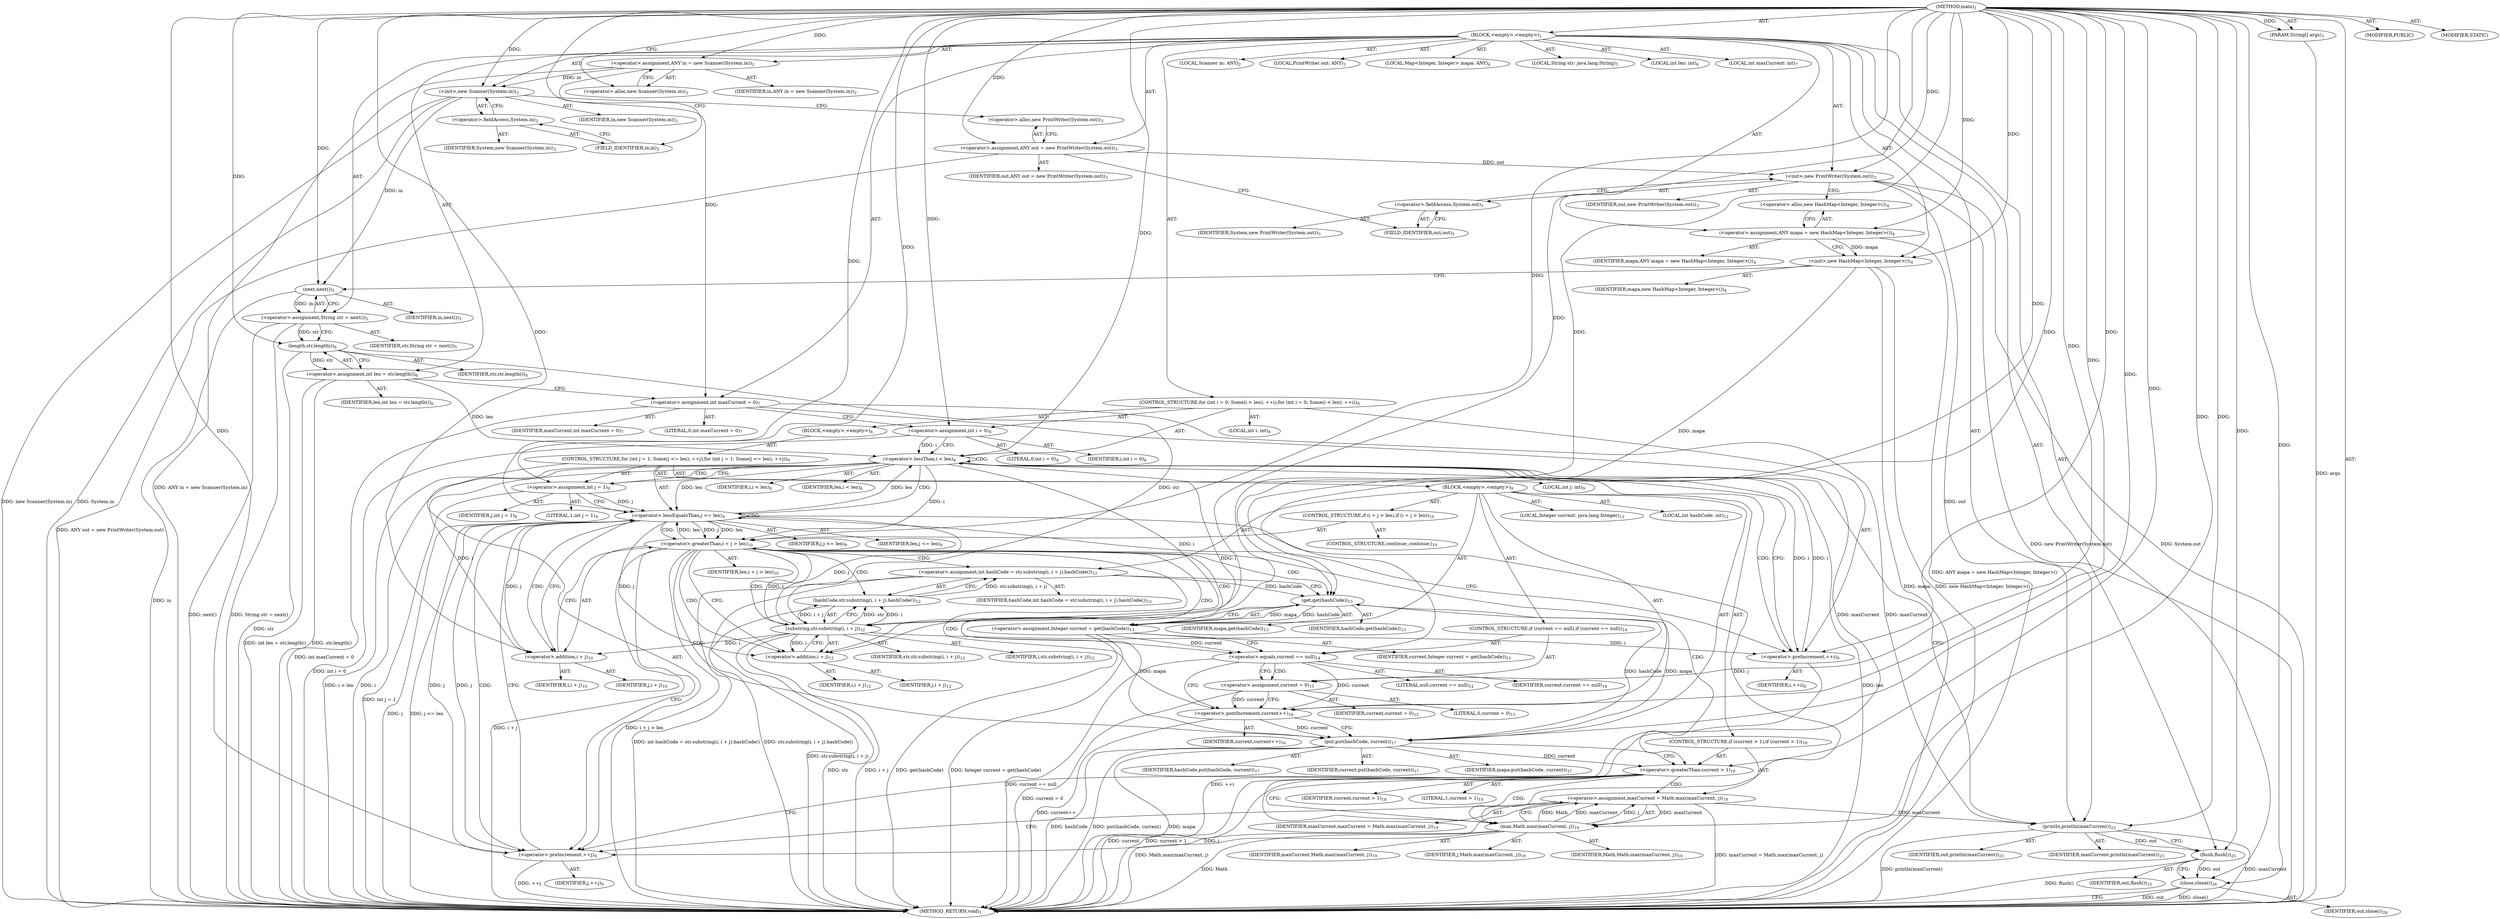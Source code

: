 digraph "main" {  
"23" [label = <(METHOD,main)<SUB>1</SUB>> ]
"24" [label = <(PARAM,String[] args)<SUB>1</SUB>> ]
"25" [label = <(BLOCK,&lt;empty&gt;,&lt;empty&gt;)<SUB>1</SUB>> ]
"4" [label = <(LOCAL,Scanner in: ANY)<SUB>2</SUB>> ]
"26" [label = <(&lt;operator&gt;.assignment,ANY in = new Scanner(System.in))<SUB>2</SUB>> ]
"27" [label = <(IDENTIFIER,in,ANY in = new Scanner(System.in))<SUB>2</SUB>> ]
"28" [label = <(&lt;operator&gt;.alloc,new Scanner(System.in))<SUB>2</SUB>> ]
"29" [label = <(&lt;init&gt;,new Scanner(System.in))<SUB>2</SUB>> ]
"3" [label = <(IDENTIFIER,in,new Scanner(System.in))<SUB>2</SUB>> ]
"30" [label = <(&lt;operator&gt;.fieldAccess,System.in)<SUB>2</SUB>> ]
"31" [label = <(IDENTIFIER,System,new Scanner(System.in))<SUB>2</SUB>> ]
"32" [label = <(FIELD_IDENTIFIER,in,in)<SUB>2</SUB>> ]
"6" [label = <(LOCAL,PrintWriter out: ANY)<SUB>3</SUB>> ]
"33" [label = <(&lt;operator&gt;.assignment,ANY out = new PrintWriter(System.out))<SUB>3</SUB>> ]
"34" [label = <(IDENTIFIER,out,ANY out = new PrintWriter(System.out))<SUB>3</SUB>> ]
"35" [label = <(&lt;operator&gt;.alloc,new PrintWriter(System.out))<SUB>3</SUB>> ]
"36" [label = <(&lt;init&gt;,new PrintWriter(System.out))<SUB>3</SUB>> ]
"5" [label = <(IDENTIFIER,out,new PrintWriter(System.out))<SUB>3</SUB>> ]
"37" [label = <(&lt;operator&gt;.fieldAccess,System.out)<SUB>3</SUB>> ]
"38" [label = <(IDENTIFIER,System,new PrintWriter(System.out))<SUB>3</SUB>> ]
"39" [label = <(FIELD_IDENTIFIER,out,out)<SUB>3</SUB>> ]
"8" [label = <(LOCAL,Map&lt;Integer, Integer&gt; mapa: ANY)<SUB>4</SUB>> ]
"40" [label = <(&lt;operator&gt;.assignment,ANY mapa = new HashMap&lt;Integer, Integer&gt;())<SUB>4</SUB>> ]
"41" [label = <(IDENTIFIER,mapa,ANY mapa = new HashMap&lt;Integer, Integer&gt;())<SUB>4</SUB>> ]
"42" [label = <(&lt;operator&gt;.alloc,new HashMap&lt;Integer, Integer&gt;())<SUB>4</SUB>> ]
"43" [label = <(&lt;init&gt;,new HashMap&lt;Integer, Integer&gt;())<SUB>4</SUB>> ]
"7" [label = <(IDENTIFIER,mapa,new HashMap&lt;Integer, Integer&gt;())<SUB>4</SUB>> ]
"44" [label = <(LOCAL,String str: java.lang.String)<SUB>5</SUB>> ]
"45" [label = <(&lt;operator&gt;.assignment,String str = next())<SUB>5</SUB>> ]
"46" [label = <(IDENTIFIER,str,String str = next())<SUB>5</SUB>> ]
"47" [label = <(next,next())<SUB>5</SUB>> ]
"48" [label = <(IDENTIFIER,in,next())<SUB>5</SUB>> ]
"49" [label = <(LOCAL,int len: int)<SUB>6</SUB>> ]
"50" [label = <(&lt;operator&gt;.assignment,int len = str.length())<SUB>6</SUB>> ]
"51" [label = <(IDENTIFIER,len,int len = str.length())<SUB>6</SUB>> ]
"52" [label = <(length,str.length())<SUB>6</SUB>> ]
"53" [label = <(IDENTIFIER,str,str.length())<SUB>6</SUB>> ]
"54" [label = <(LOCAL,int maxCurrent: int)<SUB>7</SUB>> ]
"55" [label = <(&lt;operator&gt;.assignment,int maxCurrent = 0)<SUB>7</SUB>> ]
"56" [label = <(IDENTIFIER,maxCurrent,int maxCurrent = 0)<SUB>7</SUB>> ]
"57" [label = <(LITERAL,0,int maxCurrent = 0)<SUB>7</SUB>> ]
"58" [label = <(CONTROL_STRUCTURE,for (int i = 0; Some(i &lt; len); ++i),for (int i = 0; Some(i &lt; len); ++i))<SUB>8</SUB>> ]
"59" [label = <(LOCAL,int i: int)<SUB>8</SUB>> ]
"60" [label = <(&lt;operator&gt;.assignment,int i = 0)<SUB>8</SUB>> ]
"61" [label = <(IDENTIFIER,i,int i = 0)<SUB>8</SUB>> ]
"62" [label = <(LITERAL,0,int i = 0)<SUB>8</SUB>> ]
"63" [label = <(&lt;operator&gt;.lessThan,i &lt; len)<SUB>8</SUB>> ]
"64" [label = <(IDENTIFIER,i,i &lt; len)<SUB>8</SUB>> ]
"65" [label = <(IDENTIFIER,len,i &lt; len)<SUB>8</SUB>> ]
"66" [label = <(&lt;operator&gt;.preIncrement,++i)<SUB>8</SUB>> ]
"67" [label = <(IDENTIFIER,i,++i)<SUB>8</SUB>> ]
"68" [label = <(BLOCK,&lt;empty&gt;,&lt;empty&gt;)<SUB>8</SUB>> ]
"69" [label = <(CONTROL_STRUCTURE,for (int j = 1; Some(j &lt;= len); ++j),for (int j = 1; Some(j &lt;= len); ++j))<SUB>9</SUB>> ]
"70" [label = <(LOCAL,int j: int)<SUB>9</SUB>> ]
"71" [label = <(&lt;operator&gt;.assignment,int j = 1)<SUB>9</SUB>> ]
"72" [label = <(IDENTIFIER,j,int j = 1)<SUB>9</SUB>> ]
"73" [label = <(LITERAL,1,int j = 1)<SUB>9</SUB>> ]
"74" [label = <(&lt;operator&gt;.lessEqualsThan,j &lt;= len)<SUB>9</SUB>> ]
"75" [label = <(IDENTIFIER,j,j &lt;= len)<SUB>9</SUB>> ]
"76" [label = <(IDENTIFIER,len,j &lt;= len)<SUB>9</SUB>> ]
"77" [label = <(&lt;operator&gt;.preIncrement,++j)<SUB>9</SUB>> ]
"78" [label = <(IDENTIFIER,j,++j)<SUB>9</SUB>> ]
"79" [label = <(BLOCK,&lt;empty&gt;,&lt;empty&gt;)<SUB>9</SUB>> ]
"80" [label = <(CONTROL_STRUCTURE,if (i + j &gt; len),if (i + j &gt; len))<SUB>10</SUB>> ]
"81" [label = <(&lt;operator&gt;.greaterThan,i + j &gt; len)<SUB>10</SUB>> ]
"82" [label = <(&lt;operator&gt;.addition,i + j)<SUB>10</SUB>> ]
"83" [label = <(IDENTIFIER,i,i + j)<SUB>10</SUB>> ]
"84" [label = <(IDENTIFIER,j,i + j)<SUB>10</SUB>> ]
"85" [label = <(IDENTIFIER,len,i + j &gt; len)<SUB>10</SUB>> ]
"86" [label = <(CONTROL_STRUCTURE,continue;,continue;)<SUB>10</SUB>> ]
"87" [label = <(LOCAL,int hashCode: int)<SUB>12</SUB>> ]
"88" [label = <(&lt;operator&gt;.assignment,int hashCode = str.substring(i, i + j).hashCode())<SUB>12</SUB>> ]
"89" [label = <(IDENTIFIER,hashCode,int hashCode = str.substring(i, i + j).hashCode())<SUB>12</SUB>> ]
"90" [label = <(hashCode,str.substring(i, i + j).hashCode())<SUB>12</SUB>> ]
"91" [label = <(substring,str.substring(i, i + j))<SUB>12</SUB>> ]
"92" [label = <(IDENTIFIER,str,str.substring(i, i + j))<SUB>12</SUB>> ]
"93" [label = <(IDENTIFIER,i,str.substring(i, i + j))<SUB>12</SUB>> ]
"94" [label = <(&lt;operator&gt;.addition,i + j)<SUB>12</SUB>> ]
"95" [label = <(IDENTIFIER,i,i + j)<SUB>12</SUB>> ]
"96" [label = <(IDENTIFIER,j,i + j)<SUB>12</SUB>> ]
"97" [label = <(LOCAL,Integer current: java.lang.Integer)<SUB>13</SUB>> ]
"98" [label = <(&lt;operator&gt;.assignment,Integer current = get(hashCode))<SUB>13</SUB>> ]
"99" [label = <(IDENTIFIER,current,Integer current = get(hashCode))<SUB>13</SUB>> ]
"100" [label = <(get,get(hashCode))<SUB>13</SUB>> ]
"101" [label = <(IDENTIFIER,mapa,get(hashCode))<SUB>13</SUB>> ]
"102" [label = <(IDENTIFIER,hashCode,get(hashCode))<SUB>13</SUB>> ]
"103" [label = <(CONTROL_STRUCTURE,if (current == null),if (current == null))<SUB>14</SUB>> ]
"104" [label = <(&lt;operator&gt;.equals,current == null)<SUB>14</SUB>> ]
"105" [label = <(IDENTIFIER,current,current == null)<SUB>14</SUB>> ]
"106" [label = <(LITERAL,null,current == null)<SUB>14</SUB>> ]
"107" [label = <(&lt;operator&gt;.assignment,current = 0)<SUB>15</SUB>> ]
"108" [label = <(IDENTIFIER,current,current = 0)<SUB>15</SUB>> ]
"109" [label = <(LITERAL,0,current = 0)<SUB>15</SUB>> ]
"110" [label = <(&lt;operator&gt;.postIncrement,current++)<SUB>16</SUB>> ]
"111" [label = <(IDENTIFIER,current,current++)<SUB>16</SUB>> ]
"112" [label = <(put,put(hashCode, current))<SUB>17</SUB>> ]
"113" [label = <(IDENTIFIER,mapa,put(hashCode, current))<SUB>17</SUB>> ]
"114" [label = <(IDENTIFIER,hashCode,put(hashCode, current))<SUB>17</SUB>> ]
"115" [label = <(IDENTIFIER,current,put(hashCode, current))<SUB>17</SUB>> ]
"116" [label = <(CONTROL_STRUCTURE,if (current &gt; 1),if (current &gt; 1))<SUB>18</SUB>> ]
"117" [label = <(&lt;operator&gt;.greaterThan,current &gt; 1)<SUB>18</SUB>> ]
"118" [label = <(IDENTIFIER,current,current &gt; 1)<SUB>18</SUB>> ]
"119" [label = <(LITERAL,1,current &gt; 1)<SUB>18</SUB>> ]
"120" [label = <(&lt;operator&gt;.assignment,maxCurrent = Math.max(maxCurrent, j))<SUB>19</SUB>> ]
"121" [label = <(IDENTIFIER,maxCurrent,maxCurrent = Math.max(maxCurrent, j))<SUB>19</SUB>> ]
"122" [label = <(max,Math.max(maxCurrent, j))<SUB>19</SUB>> ]
"123" [label = <(IDENTIFIER,Math,Math.max(maxCurrent, j))<SUB>19</SUB>> ]
"124" [label = <(IDENTIFIER,maxCurrent,Math.max(maxCurrent, j))<SUB>19</SUB>> ]
"125" [label = <(IDENTIFIER,j,Math.max(maxCurrent, j))<SUB>19</SUB>> ]
"126" [label = <(println,println(maxCurrent))<SUB>23</SUB>> ]
"127" [label = <(IDENTIFIER,out,println(maxCurrent))<SUB>23</SUB>> ]
"128" [label = <(IDENTIFIER,maxCurrent,println(maxCurrent))<SUB>23</SUB>> ]
"129" [label = <(flush,flush())<SUB>25</SUB>> ]
"130" [label = <(IDENTIFIER,out,flush())<SUB>25</SUB>> ]
"131" [label = <(close,close())<SUB>26</SUB>> ]
"132" [label = <(IDENTIFIER,out,close())<SUB>26</SUB>> ]
"133" [label = <(MODIFIER,PUBLIC)> ]
"134" [label = <(MODIFIER,STATIC)> ]
"135" [label = <(METHOD_RETURN,void)<SUB>1</SUB>> ]
  "23" -> "24"  [ label = "AST: "] 
  "23" -> "25"  [ label = "AST: "] 
  "23" -> "133"  [ label = "AST: "] 
  "23" -> "134"  [ label = "AST: "] 
  "23" -> "135"  [ label = "AST: "] 
  "25" -> "4"  [ label = "AST: "] 
  "25" -> "26"  [ label = "AST: "] 
  "25" -> "29"  [ label = "AST: "] 
  "25" -> "6"  [ label = "AST: "] 
  "25" -> "33"  [ label = "AST: "] 
  "25" -> "36"  [ label = "AST: "] 
  "25" -> "8"  [ label = "AST: "] 
  "25" -> "40"  [ label = "AST: "] 
  "25" -> "43"  [ label = "AST: "] 
  "25" -> "44"  [ label = "AST: "] 
  "25" -> "45"  [ label = "AST: "] 
  "25" -> "49"  [ label = "AST: "] 
  "25" -> "50"  [ label = "AST: "] 
  "25" -> "54"  [ label = "AST: "] 
  "25" -> "55"  [ label = "AST: "] 
  "25" -> "58"  [ label = "AST: "] 
  "25" -> "126"  [ label = "AST: "] 
  "25" -> "129"  [ label = "AST: "] 
  "25" -> "131"  [ label = "AST: "] 
  "26" -> "27"  [ label = "AST: "] 
  "26" -> "28"  [ label = "AST: "] 
  "29" -> "3"  [ label = "AST: "] 
  "29" -> "30"  [ label = "AST: "] 
  "30" -> "31"  [ label = "AST: "] 
  "30" -> "32"  [ label = "AST: "] 
  "33" -> "34"  [ label = "AST: "] 
  "33" -> "35"  [ label = "AST: "] 
  "36" -> "5"  [ label = "AST: "] 
  "36" -> "37"  [ label = "AST: "] 
  "37" -> "38"  [ label = "AST: "] 
  "37" -> "39"  [ label = "AST: "] 
  "40" -> "41"  [ label = "AST: "] 
  "40" -> "42"  [ label = "AST: "] 
  "43" -> "7"  [ label = "AST: "] 
  "45" -> "46"  [ label = "AST: "] 
  "45" -> "47"  [ label = "AST: "] 
  "47" -> "48"  [ label = "AST: "] 
  "50" -> "51"  [ label = "AST: "] 
  "50" -> "52"  [ label = "AST: "] 
  "52" -> "53"  [ label = "AST: "] 
  "55" -> "56"  [ label = "AST: "] 
  "55" -> "57"  [ label = "AST: "] 
  "58" -> "59"  [ label = "AST: "] 
  "58" -> "60"  [ label = "AST: "] 
  "58" -> "63"  [ label = "AST: "] 
  "58" -> "66"  [ label = "AST: "] 
  "58" -> "68"  [ label = "AST: "] 
  "60" -> "61"  [ label = "AST: "] 
  "60" -> "62"  [ label = "AST: "] 
  "63" -> "64"  [ label = "AST: "] 
  "63" -> "65"  [ label = "AST: "] 
  "66" -> "67"  [ label = "AST: "] 
  "68" -> "69"  [ label = "AST: "] 
  "69" -> "70"  [ label = "AST: "] 
  "69" -> "71"  [ label = "AST: "] 
  "69" -> "74"  [ label = "AST: "] 
  "69" -> "77"  [ label = "AST: "] 
  "69" -> "79"  [ label = "AST: "] 
  "71" -> "72"  [ label = "AST: "] 
  "71" -> "73"  [ label = "AST: "] 
  "74" -> "75"  [ label = "AST: "] 
  "74" -> "76"  [ label = "AST: "] 
  "77" -> "78"  [ label = "AST: "] 
  "79" -> "80"  [ label = "AST: "] 
  "79" -> "87"  [ label = "AST: "] 
  "79" -> "88"  [ label = "AST: "] 
  "79" -> "97"  [ label = "AST: "] 
  "79" -> "98"  [ label = "AST: "] 
  "79" -> "103"  [ label = "AST: "] 
  "79" -> "110"  [ label = "AST: "] 
  "79" -> "112"  [ label = "AST: "] 
  "79" -> "116"  [ label = "AST: "] 
  "80" -> "81"  [ label = "AST: "] 
  "80" -> "86"  [ label = "AST: "] 
  "81" -> "82"  [ label = "AST: "] 
  "81" -> "85"  [ label = "AST: "] 
  "82" -> "83"  [ label = "AST: "] 
  "82" -> "84"  [ label = "AST: "] 
  "88" -> "89"  [ label = "AST: "] 
  "88" -> "90"  [ label = "AST: "] 
  "90" -> "91"  [ label = "AST: "] 
  "91" -> "92"  [ label = "AST: "] 
  "91" -> "93"  [ label = "AST: "] 
  "91" -> "94"  [ label = "AST: "] 
  "94" -> "95"  [ label = "AST: "] 
  "94" -> "96"  [ label = "AST: "] 
  "98" -> "99"  [ label = "AST: "] 
  "98" -> "100"  [ label = "AST: "] 
  "100" -> "101"  [ label = "AST: "] 
  "100" -> "102"  [ label = "AST: "] 
  "103" -> "104"  [ label = "AST: "] 
  "103" -> "107"  [ label = "AST: "] 
  "104" -> "105"  [ label = "AST: "] 
  "104" -> "106"  [ label = "AST: "] 
  "107" -> "108"  [ label = "AST: "] 
  "107" -> "109"  [ label = "AST: "] 
  "110" -> "111"  [ label = "AST: "] 
  "112" -> "113"  [ label = "AST: "] 
  "112" -> "114"  [ label = "AST: "] 
  "112" -> "115"  [ label = "AST: "] 
  "116" -> "117"  [ label = "AST: "] 
  "116" -> "120"  [ label = "AST: "] 
  "117" -> "118"  [ label = "AST: "] 
  "117" -> "119"  [ label = "AST: "] 
  "120" -> "121"  [ label = "AST: "] 
  "120" -> "122"  [ label = "AST: "] 
  "122" -> "123"  [ label = "AST: "] 
  "122" -> "124"  [ label = "AST: "] 
  "122" -> "125"  [ label = "AST: "] 
  "126" -> "127"  [ label = "AST: "] 
  "126" -> "128"  [ label = "AST: "] 
  "129" -> "130"  [ label = "AST: "] 
  "131" -> "132"  [ label = "AST: "] 
  "26" -> "32"  [ label = "CFG: "] 
  "29" -> "35"  [ label = "CFG: "] 
  "33" -> "39"  [ label = "CFG: "] 
  "36" -> "42"  [ label = "CFG: "] 
  "40" -> "43"  [ label = "CFG: "] 
  "43" -> "47"  [ label = "CFG: "] 
  "45" -> "52"  [ label = "CFG: "] 
  "50" -> "55"  [ label = "CFG: "] 
  "55" -> "60"  [ label = "CFG: "] 
  "126" -> "129"  [ label = "CFG: "] 
  "129" -> "131"  [ label = "CFG: "] 
  "131" -> "135"  [ label = "CFG: "] 
  "28" -> "26"  [ label = "CFG: "] 
  "30" -> "29"  [ label = "CFG: "] 
  "35" -> "33"  [ label = "CFG: "] 
  "37" -> "36"  [ label = "CFG: "] 
  "42" -> "40"  [ label = "CFG: "] 
  "47" -> "45"  [ label = "CFG: "] 
  "52" -> "50"  [ label = "CFG: "] 
  "60" -> "63"  [ label = "CFG: "] 
  "63" -> "71"  [ label = "CFG: "] 
  "63" -> "126"  [ label = "CFG: "] 
  "66" -> "63"  [ label = "CFG: "] 
  "32" -> "30"  [ label = "CFG: "] 
  "39" -> "37"  [ label = "CFG: "] 
  "71" -> "74"  [ label = "CFG: "] 
  "74" -> "82"  [ label = "CFG: "] 
  "74" -> "66"  [ label = "CFG: "] 
  "77" -> "74"  [ label = "CFG: "] 
  "88" -> "100"  [ label = "CFG: "] 
  "98" -> "104"  [ label = "CFG: "] 
  "110" -> "112"  [ label = "CFG: "] 
  "112" -> "117"  [ label = "CFG: "] 
  "81" -> "77"  [ label = "CFG: "] 
  "81" -> "94"  [ label = "CFG: "] 
  "90" -> "88"  [ label = "CFG: "] 
  "100" -> "98"  [ label = "CFG: "] 
  "104" -> "107"  [ label = "CFG: "] 
  "104" -> "110"  [ label = "CFG: "] 
  "107" -> "110"  [ label = "CFG: "] 
  "117" -> "122"  [ label = "CFG: "] 
  "117" -> "77"  [ label = "CFG: "] 
  "120" -> "77"  [ label = "CFG: "] 
  "82" -> "81"  [ label = "CFG: "] 
  "91" -> "90"  [ label = "CFG: "] 
  "122" -> "120"  [ label = "CFG: "] 
  "94" -> "91"  [ label = "CFG: "] 
  "23" -> "28"  [ label = "CFG: "] 
  "24" -> "135"  [ label = "DDG: args"] 
  "26" -> "135"  [ label = "DDG: ANY in = new Scanner(System.in)"] 
  "29" -> "135"  [ label = "DDG: System.in"] 
  "29" -> "135"  [ label = "DDG: new Scanner(System.in)"] 
  "33" -> "135"  [ label = "DDG: ANY out = new PrintWriter(System.out)"] 
  "36" -> "135"  [ label = "DDG: System.out"] 
  "36" -> "135"  [ label = "DDG: new PrintWriter(System.out)"] 
  "40" -> "135"  [ label = "DDG: ANY mapa = new HashMap&lt;Integer, Integer&gt;()"] 
  "43" -> "135"  [ label = "DDG: mapa"] 
  "43" -> "135"  [ label = "DDG: new HashMap&lt;Integer, Integer&gt;()"] 
  "47" -> "135"  [ label = "DDG: in"] 
  "45" -> "135"  [ label = "DDG: next()"] 
  "45" -> "135"  [ label = "DDG: String str = next()"] 
  "52" -> "135"  [ label = "DDG: str"] 
  "50" -> "135"  [ label = "DDG: str.length()"] 
  "50" -> "135"  [ label = "DDG: int len = str.length()"] 
  "55" -> "135"  [ label = "DDG: int maxCurrent = 0"] 
  "60" -> "135"  [ label = "DDG: int i = 0"] 
  "63" -> "135"  [ label = "DDG: i"] 
  "63" -> "135"  [ label = "DDG: len"] 
  "63" -> "135"  [ label = "DDG: i &lt; len"] 
  "126" -> "135"  [ label = "DDG: maxCurrent"] 
  "126" -> "135"  [ label = "DDG: println(maxCurrent)"] 
  "129" -> "135"  [ label = "DDG: flush()"] 
  "131" -> "135"  [ label = "DDG: out"] 
  "131" -> "135"  [ label = "DDG: close()"] 
  "71" -> "135"  [ label = "DDG: int j = 1"] 
  "74" -> "135"  [ label = "DDG: j"] 
  "74" -> "135"  [ label = "DDG: j &lt;= len"] 
  "66" -> "135"  [ label = "DDG: ++i"] 
  "81" -> "135"  [ label = "DDG: i + j"] 
  "81" -> "135"  [ label = "DDG: i + j &gt; len"] 
  "91" -> "135"  [ label = "DDG: str"] 
  "91" -> "135"  [ label = "DDG: i + j"] 
  "90" -> "135"  [ label = "DDG: str.substring(i, i + j)"] 
  "88" -> "135"  [ label = "DDG: str.substring(i, i + j).hashCode()"] 
  "88" -> "135"  [ label = "DDG: int hashCode = str.substring(i, i + j).hashCode()"] 
  "98" -> "135"  [ label = "DDG: get(hashCode)"] 
  "98" -> "135"  [ label = "DDG: Integer current = get(hashCode)"] 
  "104" -> "135"  [ label = "DDG: current == null"] 
  "107" -> "135"  [ label = "DDG: current = 0"] 
  "110" -> "135"  [ label = "DDG: current++"] 
  "112" -> "135"  [ label = "DDG: mapa"] 
  "112" -> "135"  [ label = "DDG: hashCode"] 
  "112" -> "135"  [ label = "DDG: put(hashCode, current)"] 
  "117" -> "135"  [ label = "DDG: current"] 
  "117" -> "135"  [ label = "DDG: current &gt; 1"] 
  "120" -> "135"  [ label = "DDG: Math.max(maxCurrent, j)"] 
  "120" -> "135"  [ label = "DDG: maxCurrent = Math.max(maxCurrent, j)"] 
  "77" -> "135"  [ label = "DDG: ++j"] 
  "122" -> "135"  [ label = "DDG: Math"] 
  "23" -> "24"  [ label = "DDG: "] 
  "23" -> "26"  [ label = "DDG: "] 
  "23" -> "33"  [ label = "DDG: "] 
  "23" -> "40"  [ label = "DDG: "] 
  "47" -> "45"  [ label = "DDG: in"] 
  "52" -> "50"  [ label = "DDG: str"] 
  "23" -> "55"  [ label = "DDG: "] 
  "26" -> "29"  [ label = "DDG: in"] 
  "23" -> "29"  [ label = "DDG: "] 
  "33" -> "36"  [ label = "DDG: out"] 
  "23" -> "36"  [ label = "DDG: "] 
  "40" -> "43"  [ label = "DDG: mapa"] 
  "23" -> "43"  [ label = "DDG: "] 
  "23" -> "60"  [ label = "DDG: "] 
  "36" -> "126"  [ label = "DDG: out"] 
  "23" -> "126"  [ label = "DDG: "] 
  "55" -> "126"  [ label = "DDG: maxCurrent"] 
  "120" -> "126"  [ label = "DDG: maxCurrent"] 
  "126" -> "129"  [ label = "DDG: out"] 
  "23" -> "129"  [ label = "DDG: "] 
  "129" -> "131"  [ label = "DDG: out"] 
  "23" -> "131"  [ label = "DDG: "] 
  "29" -> "47"  [ label = "DDG: in"] 
  "23" -> "47"  [ label = "DDG: "] 
  "45" -> "52"  [ label = "DDG: str"] 
  "23" -> "52"  [ label = "DDG: "] 
  "60" -> "63"  [ label = "DDG: i"] 
  "66" -> "63"  [ label = "DDG: i"] 
  "23" -> "63"  [ label = "DDG: "] 
  "50" -> "63"  [ label = "DDG: len"] 
  "74" -> "63"  [ label = "DDG: len"] 
  "63" -> "66"  [ label = "DDG: i"] 
  "91" -> "66"  [ label = "DDG: i"] 
  "23" -> "66"  [ label = "DDG: "] 
  "23" -> "71"  [ label = "DDG: "] 
  "71" -> "74"  [ label = "DDG: j"] 
  "77" -> "74"  [ label = "DDG: j"] 
  "23" -> "74"  [ label = "DDG: "] 
  "63" -> "74"  [ label = "DDG: len"] 
  "81" -> "74"  [ label = "DDG: len"] 
  "122" -> "77"  [ label = "DDG: j"] 
  "23" -> "77"  [ label = "DDG: "] 
  "74" -> "77"  [ label = "DDG: j"] 
  "90" -> "88"  [ label = "DDG: str.substring(i, i + j)"] 
  "100" -> "98"  [ label = "DDG: mapa"] 
  "100" -> "98"  [ label = "DDG: hashCode"] 
  "23" -> "107"  [ label = "DDG: "] 
  "104" -> "110"  [ label = "DDG: current"] 
  "107" -> "110"  [ label = "DDG: current"] 
  "23" -> "110"  [ label = "DDG: "] 
  "100" -> "112"  [ label = "DDG: mapa"] 
  "23" -> "112"  [ label = "DDG: "] 
  "100" -> "112"  [ label = "DDG: hashCode"] 
  "110" -> "112"  [ label = "DDG: current"] 
  "122" -> "120"  [ label = "DDG: Math"] 
  "122" -> "120"  [ label = "DDG: maxCurrent"] 
  "122" -> "120"  [ label = "DDG: j"] 
  "63" -> "81"  [ label = "DDG: i"] 
  "91" -> "81"  [ label = "DDG: i"] 
  "23" -> "81"  [ label = "DDG: "] 
  "74" -> "81"  [ label = "DDG: j"] 
  "74" -> "81"  [ label = "DDG: len"] 
  "91" -> "90"  [ label = "DDG: str"] 
  "91" -> "90"  [ label = "DDG: i"] 
  "91" -> "90"  [ label = "DDG: i + j"] 
  "43" -> "100"  [ label = "DDG: mapa"] 
  "112" -> "100"  [ label = "DDG: mapa"] 
  "23" -> "100"  [ label = "DDG: "] 
  "88" -> "100"  [ label = "DDG: hashCode"] 
  "98" -> "104"  [ label = "DDG: current"] 
  "23" -> "104"  [ label = "DDG: "] 
  "112" -> "117"  [ label = "DDG: current"] 
  "23" -> "117"  [ label = "DDG: "] 
  "63" -> "82"  [ label = "DDG: i"] 
  "91" -> "82"  [ label = "DDG: i"] 
  "23" -> "82"  [ label = "DDG: "] 
  "74" -> "82"  [ label = "DDG: j"] 
  "52" -> "91"  [ label = "DDG: str"] 
  "23" -> "91"  [ label = "DDG: "] 
  "63" -> "91"  [ label = "DDG: i"] 
  "74" -> "91"  [ label = "DDG: j"] 
  "23" -> "122"  [ label = "DDG: "] 
  "55" -> "122"  [ label = "DDG: maxCurrent"] 
  "120" -> "122"  [ label = "DDG: maxCurrent"] 
  "74" -> "122"  [ label = "DDG: j"] 
  "23" -> "94"  [ label = "DDG: "] 
  "63" -> "94"  [ label = "DDG: i"] 
  "91" -> "94"  [ label = "DDG: i"] 
  "74" -> "94"  [ label = "DDG: j"] 
  "63" -> "66"  [ label = "CDG: "] 
  "63" -> "74"  [ label = "CDG: "] 
  "63" -> "71"  [ label = "CDG: "] 
  "63" -> "63"  [ label = "CDG: "] 
  "74" -> "77"  [ label = "CDG: "] 
  "74" -> "81"  [ label = "CDG: "] 
  "74" -> "74"  [ label = "CDG: "] 
  "74" -> "82"  [ label = "CDG: "] 
  "81" -> "94"  [ label = "CDG: "] 
  "81" -> "98"  [ label = "CDG: "] 
  "81" -> "104"  [ label = "CDG: "] 
  "81" -> "91"  [ label = "CDG: "] 
  "81" -> "112"  [ label = "CDG: "] 
  "81" -> "90"  [ label = "CDG: "] 
  "81" -> "100"  [ label = "CDG: "] 
  "81" -> "88"  [ label = "CDG: "] 
  "81" -> "110"  [ label = "CDG: "] 
  "81" -> "117"  [ label = "CDG: "] 
  "104" -> "107"  [ label = "CDG: "] 
  "117" -> "120"  [ label = "CDG: "] 
  "117" -> "122"  [ label = "CDG: "] 
}
